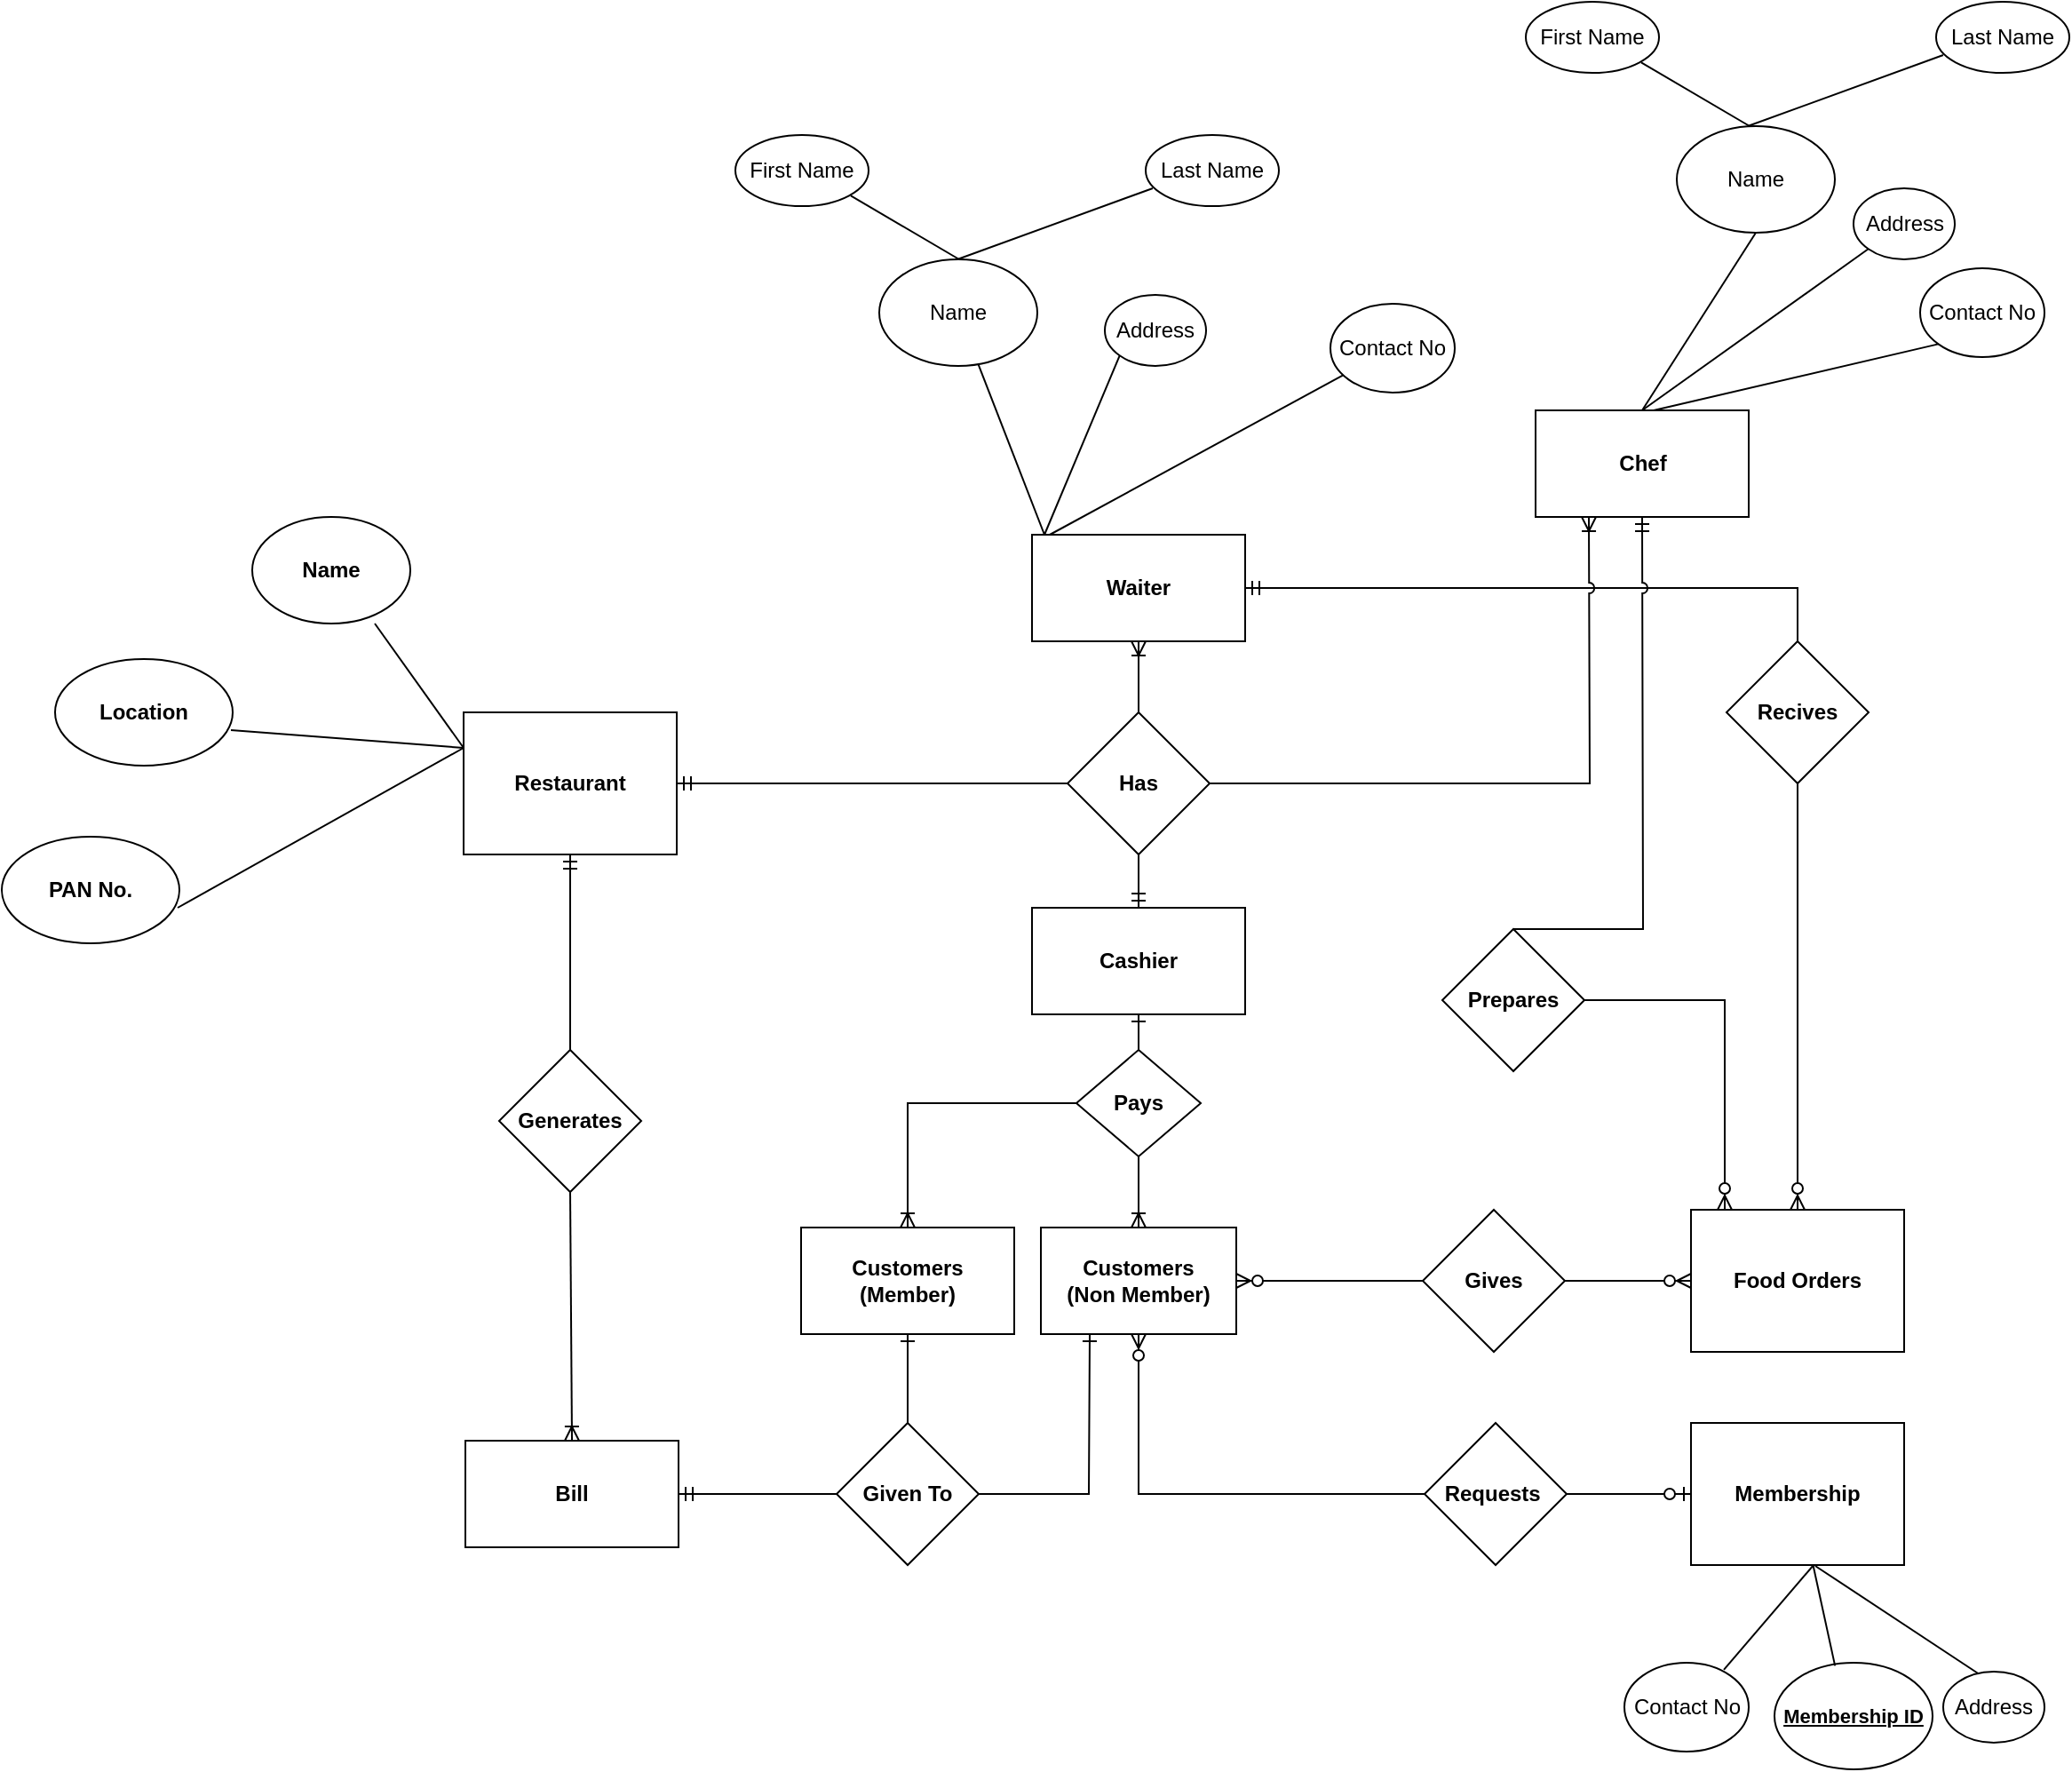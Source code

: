 <mxfile version="10.6.6" type="device"><diagram id="0G_l_ulAYQp53zt-hb-2" name="Page-1"><mxGraphModel dx="1823" dy="1773" grid="1" gridSize="10" guides="1" tooltips="1" connect="1" arrows="1" fold="1" page="1" pageScale="1" pageWidth="827" pageHeight="1169" background="#ffffff" math="0" shadow="0"><root><mxCell id="0"/><mxCell id="1" parent="0"/><mxCell id="PAdxfCdZPIHVwQ5_72mL-1" value="&lt;b&gt;Customers&lt;br&gt;(Non Member)&lt;br&gt;&lt;/b&gt;" style="rounded=0;whiteSpace=wrap;html=1;" parent="1" vertex="1"><mxGeometry x="15" y="10" width="110" height="60" as="geometry"/></mxCell><mxCell id="PAdxfCdZPIHVwQ5_72mL-2" value="&lt;b&gt;Food Orders&lt;/b&gt;" style="rounded=0;whiteSpace=wrap;html=1;" parent="1" vertex="1"><mxGeometry x="381" width="120" height="80" as="geometry"/></mxCell><mxCell id="PAdxfCdZPIHVwQ5_72mL-7" value="&lt;b&gt;Gives&lt;/b&gt;" style="rhombus;whiteSpace=wrap;html=1;" parent="1" vertex="1"><mxGeometry x="230" width="80" height="80" as="geometry"/></mxCell><mxCell id="PAdxfCdZPIHVwQ5_72mL-12" value="" style="endArrow=none;html=1;exitX=1;exitY=0.5;exitDx=0;exitDy=0;entryX=0;entryY=0.5;entryDx=0;entryDy=0;startArrow=ERzeroToMany;startFill=1;" parent="1" source="PAdxfCdZPIHVwQ5_72mL-1" target="PAdxfCdZPIHVwQ5_72mL-7" edge="1"><mxGeometry width="50" height="50" relative="1" as="geometry"><mxPoint x="150" y="70.0" as="sourcePoint"/><mxPoint x="200" y="20" as="targetPoint"/></mxGeometry></mxCell><mxCell id="PAdxfCdZPIHVwQ5_72mL-14" value="" style="endArrow=ERzeroToMany;html=1;exitX=1;exitY=0.5;exitDx=0;exitDy=0;entryX=0;entryY=0.5;entryDx=0;entryDy=0;endFill=1;" parent="1" source="PAdxfCdZPIHVwQ5_72mL-7" target="PAdxfCdZPIHVwQ5_72mL-2" edge="1"><mxGeometry width="50" height="50" relative="1" as="geometry"><mxPoint x="320" y="70.0" as="sourcePoint"/><mxPoint x="370" y="20" as="targetPoint"/></mxGeometry></mxCell><mxCell id="PAdxfCdZPIHVwQ5_72mL-15" value="&lt;b&gt;Membership&lt;br&gt;&lt;/b&gt;" style="rounded=0;whiteSpace=wrap;html=1;" parent="1" vertex="1"><mxGeometry x="381" y="120" width="120" height="80" as="geometry"/></mxCell><mxCell id="PAdxfCdZPIHVwQ5_72mL-17" value="&lt;b&gt;Restaurant&lt;/b&gt;" style="rounded=0;whiteSpace=wrap;html=1;" parent="1" vertex="1"><mxGeometry x="-310" y="-280" width="120" height="80" as="geometry"/></mxCell><mxCell id="PAdxfCdZPIHVwQ5_72mL-18" value="&lt;b&gt;Has&lt;/b&gt;" style="rhombus;whiteSpace=wrap;html=1;" parent="1" vertex="1"><mxGeometry x="30" y="-280" width="80" height="80" as="geometry"/></mxCell><mxCell id="PAdxfCdZPIHVwQ5_72mL-19" value="" style="endArrow=none;html=1;exitX=1;exitY=0.5;exitDx=0;exitDy=0;entryX=0;entryY=0.5;entryDx=0;entryDy=0;startArrow=ERmandOne;startFill=0;" parent="1" source="PAdxfCdZPIHVwQ5_72mL-17" target="PAdxfCdZPIHVwQ5_72mL-18" edge="1"><mxGeometry width="50" height="50" relative="1" as="geometry"><mxPoint x="-100" y="-210.0" as="sourcePoint"/><mxPoint x="-50" y="-260" as="targetPoint"/></mxGeometry></mxCell><mxCell id="PAdxfCdZPIHVwQ5_72mL-20" value="&lt;b&gt;Waiter&lt;/b&gt;" style="rounded=0;whiteSpace=wrap;html=1;" parent="1" vertex="1"><mxGeometry x="10" y="-380" width="120" height="60" as="geometry"/></mxCell><mxCell id="PAdxfCdZPIHVwQ5_72mL-21" value="&lt;b&gt;Chef&lt;/b&gt;" style="rounded=0;whiteSpace=wrap;html=1;" parent="1" vertex="1"><mxGeometry x="293.5" y="-450" width="120" height="60" as="geometry"/></mxCell><mxCell id="PAdxfCdZPIHVwQ5_72mL-23" value="" style="endArrow=ERoneToMany;html=1;entryX=0.5;entryY=1;entryDx=0;entryDy=0;exitX=0.5;exitY=0;exitDx=0;exitDy=0;endFill=0;" parent="1" source="PAdxfCdZPIHVwQ5_72mL-18" target="PAdxfCdZPIHVwQ5_72mL-20" edge="1"><mxGeometry width="50" height="50" relative="1" as="geometry"><mxPoint x="120" y="-260.0" as="sourcePoint"/><mxPoint x="170" y="-310" as="targetPoint"/></mxGeometry></mxCell><mxCell id="PAdxfCdZPIHVwQ5_72mL-24" value="" style="endArrow=ERzeroToMany;html=1;exitX=1;exitY=0.5;exitDx=0;exitDy=0;entryX=0.5;entryY=0;entryDx=0;entryDy=0;rounded=0;startArrow=ERmandOne;startFill=0;endFill=1;jumpStyle=arc;" parent="1" source="PAdxfCdZPIHVwQ5_72mL-20" target="PAdxfCdZPIHVwQ5_72mL-2" edge="1"><mxGeometry width="50" height="50" relative="1" as="geometry"><mxPoint x="240" y="-330.0" as="sourcePoint"/><mxPoint x="440" y="-10" as="targetPoint"/><Array as="points"><mxPoint x="441" y="-350"/></Array></mxGeometry></mxCell><mxCell id="PAdxfCdZPIHVwQ5_72mL-27" value="&lt;b&gt;Recives&lt;/b&gt;" style="rhombus;whiteSpace=wrap;html=1;" parent="1" vertex="1"><mxGeometry x="401" y="-320" width="80" height="80" as="geometry"/></mxCell><mxCell id="PAdxfCdZPIHVwQ5_72mL-31" value="&lt;b&gt;Prepares&lt;/b&gt;" style="rhombus;whiteSpace=wrap;html=1;" parent="1" vertex="1"><mxGeometry x="241" y="-158" width="80" height="80" as="geometry"/></mxCell><mxCell id="PAdxfCdZPIHVwQ5_72mL-35" value="" style="endArrow=ERzeroToMany;html=1;exitX=1;exitY=0.5;exitDx=0;exitDy=0;rounded=0;endFill=1;" parent="1" source="PAdxfCdZPIHVwQ5_72mL-31" edge="1"><mxGeometry width="50" height="50" relative="1" as="geometry"><mxPoint x="350" y="-90.0" as="sourcePoint"/><mxPoint x="400" as="targetPoint"/><Array as="points"><mxPoint x="400" y="-118"/></Array></mxGeometry></mxCell><mxCell id="cRrd4ZUKVrtv0NUuq52O-1" value="&lt;b&gt;Requests&lt;/b&gt;&amp;nbsp;" style="rhombus;whiteSpace=wrap;html=1;" parent="1" vertex="1"><mxGeometry x="231" y="120" width="80" height="80" as="geometry"/></mxCell><mxCell id="cRrd4ZUKVrtv0NUuq52O-3" value="" style="endArrow=none;html=1;exitX=0.5;exitY=1;exitDx=0;exitDy=0;entryX=0;entryY=0.5;entryDx=0;entryDy=0;rounded=0;startArrow=ERzeroToMany;startFill=1;" parent="1" source="PAdxfCdZPIHVwQ5_72mL-1" target="cRrd4ZUKVrtv0NUuq52O-1" edge="1"><mxGeometry width="50" height="50" relative="1" as="geometry"><mxPoint x="150" y="200.0" as="sourcePoint"/><mxPoint x="200" y="150" as="targetPoint"/><Array as="points"><mxPoint x="70" y="160"/></Array></mxGeometry></mxCell><mxCell id="cRrd4ZUKVrtv0NUuq52O-4" value="" style="endArrow=ERzeroToOne;html=1;exitX=1;exitY=0.5;exitDx=0;exitDy=0;endFill=1;" parent="1" source="cRrd4ZUKVrtv0NUuq52O-1" edge="1"><mxGeometry width="50" height="50" relative="1" as="geometry"><mxPoint x="331" y="260.0" as="sourcePoint"/><mxPoint x="381" y="160" as="targetPoint"/></mxGeometry></mxCell><mxCell id="cRrd4ZUKVrtv0NUuq52O-5" value="&lt;b&gt;Customers&lt;br&gt;(Member)&lt;br&gt;&lt;/b&gt;" style="rounded=0;whiteSpace=wrap;html=1;" parent="1" vertex="1"><mxGeometry x="-120" y="10" width="120" height="60" as="geometry"/></mxCell><mxCell id="cRrd4ZUKVrtv0NUuq52O-6" value="" style="endArrow=ERoneToMany;html=1;exitX=1;exitY=0.5;exitDx=0;exitDy=0;entryX=0.25;entryY=1;entryDx=0;entryDy=0;endFill=0;rounded=0;jumpStyle=arc;" parent="1" source="PAdxfCdZPIHVwQ5_72mL-18" target="PAdxfCdZPIHVwQ5_72mL-21" edge="1"><mxGeometry width="50" height="50" relative="1" as="geometry"><mxPoint x="130" y="-130.0" as="sourcePoint"/><mxPoint x="180" y="-180" as="targetPoint"/><Array as="points"><mxPoint x="324" y="-240"/></Array></mxGeometry></mxCell><mxCell id="cRrd4ZUKVrtv0NUuq52O-7" value="&lt;b&gt;Cashier&lt;/b&gt;" style="rounded=0;whiteSpace=wrap;html=1;" parent="1" vertex="1"><mxGeometry x="10" y="-170" width="120" height="60" as="geometry"/></mxCell><mxCell id="cRrd4ZUKVrtv0NUuq52O-8" value="" style="endArrow=none;html=1;entryX=0.5;entryY=1;entryDx=0;entryDy=0;exitX=0.5;exitY=0;exitDx=0;exitDy=0;startArrow=ERmandOne;startFill=0;" parent="1" source="cRrd4ZUKVrtv0NUuq52O-7" target="PAdxfCdZPIHVwQ5_72mL-18" edge="1"><mxGeometry width="50" height="50" relative="1" as="geometry"><mxPoint x="70" y="-150" as="sourcePoint"/><mxPoint y="-190" as="targetPoint"/></mxGeometry></mxCell><mxCell id="cRrd4ZUKVrtv0NUuq52O-9" value="&lt;b&gt;Pays&lt;/b&gt;" style="rhombus;whiteSpace=wrap;html=1;" parent="1" vertex="1"><mxGeometry x="35" y="-90" width="70" height="60" as="geometry"/></mxCell><mxCell id="cRrd4ZUKVrtv0NUuq52O-10" value="" style="endArrow=ERoneToMany;html=1;entryX=0.5;entryY=0;entryDx=0;entryDy=0;exitX=0.5;exitY=1;exitDx=0;exitDy=0;endFill=0;" parent="1" source="cRrd4ZUKVrtv0NUuq52O-9" target="PAdxfCdZPIHVwQ5_72mL-1" edge="1"><mxGeometry width="50" height="50" relative="1" as="geometry"><mxPoint x="-70" y="10.0" as="sourcePoint"/><mxPoint x="-20" y="-40" as="targetPoint"/></mxGeometry></mxCell><mxCell id="cRrd4ZUKVrtv0NUuq52O-11" value="" style="endArrow=ERone;html=1;entryX=0.5;entryY=1;entryDx=0;entryDy=0;exitX=0.5;exitY=0;exitDx=0;exitDy=0;endFill=0;" parent="1" source="cRrd4ZUKVrtv0NUuq52O-9" target="cRrd4ZUKVrtv0NUuq52O-7" edge="1"><mxGeometry width="50" height="50" relative="1" as="geometry"><mxPoint y="-50.0" as="sourcePoint"/><mxPoint x="50" y="-100" as="targetPoint"/></mxGeometry></mxCell><mxCell id="cRrd4ZUKVrtv0NUuq52O-12" value="" style="endArrow=none;html=1;exitX=0.5;exitY=0;exitDx=0;exitDy=0;entryX=0;entryY=0.5;entryDx=0;entryDy=0;rounded=0;startArrow=ERoneToMany;startFill=0;" parent="1" source="cRrd4ZUKVrtv0NUuq52O-5" target="cRrd4ZUKVrtv0NUuq52O-9" edge="1"><mxGeometry width="50" height="50" relative="1" as="geometry"><mxPoint x="-80" y="10.0" as="sourcePoint"/><mxPoint x="-30" y="-40" as="targetPoint"/><Array as="points"><mxPoint x="-60" y="-60"/></Array></mxGeometry></mxCell><mxCell id="cRrd4ZUKVrtv0NUuq52O-13" value="" style="endArrow=ERmandOne;html=1;entryX=0.5;entryY=1;entryDx=0;entryDy=0;exitX=0.5;exitY=0;exitDx=0;exitDy=0;endFill=0;rounded=0;jumpStyle=arc;" parent="1" source="PAdxfCdZPIHVwQ5_72mL-31" target="PAdxfCdZPIHVwQ5_72mL-21" edge="1"><mxGeometry width="50" height="50" relative="1" as="geometry"><mxPoint x="281" y="-160" as="sourcePoint"/><mxPoint x="210" y="-200" as="targetPoint"/><Array as="points"><mxPoint x="354" y="-158"/></Array></mxGeometry></mxCell><mxCell id="cRrd4ZUKVrtv0NUuq52O-14" value="&lt;b&gt;Generates&lt;/b&gt;" style="rhombus;whiteSpace=wrap;html=1;" parent="1" vertex="1"><mxGeometry x="-290" y="-90" width="80" height="80" as="geometry"/></mxCell><mxCell id="cRrd4ZUKVrtv0NUuq52O-15" value="&lt;b&gt;Bill&lt;/b&gt;" style="rounded=0;whiteSpace=wrap;html=1;" parent="1" vertex="1"><mxGeometry x="-309" y="130" width="120" height="60" as="geometry"/></mxCell><mxCell id="cRrd4ZUKVrtv0NUuq52O-16" value="&lt;b&gt;Given To&lt;/b&gt;" style="rhombus;whiteSpace=wrap;html=1;" parent="1" vertex="1"><mxGeometry x="-100" y="120" width="80" height="80" as="geometry"/></mxCell><mxCell id="cRrd4ZUKVrtv0NUuq52O-17" value="" style="endArrow=ERmandOne;html=1;entryX=0.5;entryY=1;entryDx=0;entryDy=0;exitX=0.5;exitY=0;exitDx=0;exitDy=0;endFill=0;" parent="1" source="cRrd4ZUKVrtv0NUuq52O-14" target="PAdxfCdZPIHVwQ5_72mL-17" edge="1"><mxGeometry width="50" height="50" relative="1" as="geometry"><mxPoint x="-410" y="-110.0" as="sourcePoint"/><mxPoint x="-360" y="-160" as="targetPoint"/></mxGeometry></mxCell><mxCell id="cRrd4ZUKVrtv0NUuq52O-18" value="" style="endArrow=none;html=1;entryX=0.5;entryY=1;entryDx=0;entryDy=0;exitX=0.5;exitY=0;exitDx=0;exitDy=0;startArrow=ERoneToMany;startFill=0;" parent="1" source="cRrd4ZUKVrtv0NUuq52O-15" target="cRrd4ZUKVrtv0NUuq52O-14" edge="1"><mxGeometry width="50" height="50" relative="1" as="geometry"><mxPoint x="-390" y="40.0" as="sourcePoint"/><mxPoint x="-340" y="-10" as="targetPoint"/></mxGeometry></mxCell><mxCell id="cRrd4ZUKVrtv0NUuq52O-19" value="" style="endArrow=none;html=1;exitX=1;exitY=0.5;exitDx=0;exitDy=0;entryX=0;entryY=0.5;entryDx=0;entryDy=0;startArrow=ERmandOne;startFill=0;" parent="1" source="cRrd4ZUKVrtv0NUuq52O-15" target="cRrd4ZUKVrtv0NUuq52O-16" edge="1"><mxGeometry width="50" height="50" relative="1" as="geometry"><mxPoint x="-420" y="60.0" as="sourcePoint"/><mxPoint x="-110" y="160" as="targetPoint"/></mxGeometry></mxCell><mxCell id="cRrd4ZUKVrtv0NUuq52O-20" value="" style="endArrow=ERone;html=1;exitX=0.5;exitY=0;exitDx=0;exitDy=0;entryX=0.5;entryY=1;entryDx=0;entryDy=0;endFill=0;" parent="1" source="cRrd4ZUKVrtv0NUuq52O-16" target="cRrd4ZUKVrtv0NUuq52O-5" edge="1"><mxGeometry width="50" height="50" relative="1" as="geometry"><mxPoint y="150.0" as="sourcePoint"/><mxPoint x="50" y="100" as="targetPoint"/></mxGeometry></mxCell><mxCell id="cRrd4ZUKVrtv0NUuq52O-21" value="" style="endArrow=ERone;html=1;exitX=1;exitY=0.5;exitDx=0;exitDy=0;entryX=0.25;entryY=1;entryDx=0;entryDy=0;rounded=0;endFill=0;" parent="1" source="cRrd4ZUKVrtv0NUuq52O-16" target="PAdxfCdZPIHVwQ5_72mL-1" edge="1"><mxGeometry width="50" height="50" relative="1" as="geometry"><mxPoint x="20" y="200.0" as="sourcePoint"/><mxPoint x="70" y="150" as="targetPoint"/><Array as="points"><mxPoint x="42" y="160"/></Array></mxGeometry></mxCell><mxCell id="3" value="" style="endArrow=none;html=1;entryX=0;entryY=0.25;" parent="1" target="PAdxfCdZPIHVwQ5_72mL-17" edge="1"><mxGeometry width="50" height="50" relative="1" as="geometry"><mxPoint x="-360" y="-330" as="sourcePoint"/><mxPoint x="-410" y="-340" as="targetPoint"/></mxGeometry></mxCell><mxCell id="4" value="&lt;b&gt;Name&lt;/b&gt;" style="ellipse;whiteSpace=wrap;html=1;" parent="1" vertex="1"><mxGeometry x="-429" y="-390" width="89" height="60" as="geometry"/></mxCell><mxCell id="5" value="&lt;b&gt;Location&lt;/b&gt;" style="ellipse;whiteSpace=wrap;html=1;" parent="1" vertex="1"><mxGeometry x="-540" y="-310" width="100" height="60" as="geometry"/></mxCell><mxCell id="6" value="" style="endArrow=none;html=1;" parent="1" edge="1"><mxGeometry width="50" height="50" relative="1" as="geometry"><mxPoint x="-441" y="-270" as="sourcePoint"/><mxPoint x="-310" y="-260" as="targetPoint"/></mxGeometry></mxCell><mxCell id="7" value="" style="endArrow=none;html=1;entryX=0;entryY=0.25;" parent="1" target="PAdxfCdZPIHVwQ5_72mL-17" edge="1"><mxGeometry width="50" height="50" relative="1" as="geometry"><mxPoint x="-471" y="-170" as="sourcePoint"/><mxPoint x="-340" y="-160" as="targetPoint"/><Array as="points"/></mxGeometry></mxCell><mxCell id="8" value="&lt;b&gt;PAN No.&lt;/b&gt;" style="ellipse;whiteSpace=wrap;html=1;" parent="1" vertex="1"><mxGeometry x="-570" y="-210" width="100" height="60" as="geometry"/></mxCell><mxCell id="23" value="Name" style="ellipse;whiteSpace=wrap;html=1;" parent="1" vertex="1"><mxGeometry x="-76" y="-535" width="89" height="60" as="geometry"/></mxCell><mxCell id="26" value="" style="endArrow=none;html=1;" parent="1" target="23" edge="1"><mxGeometry width="50" height="50" relative="1" as="geometry"><mxPoint x="17" y="-380" as="sourcePoint"/><mxPoint x="56.643" y="-450.286" as="targetPoint"/></mxGeometry></mxCell><mxCell id="32" value="" style="endArrow=none;html=1;entryX=1;entryY=1;" parent="1" edge="1"><mxGeometry width="50" height="50" relative="1" as="geometry"><mxPoint x="-31" y="-535" as="sourcePoint"/><mxPoint x="-92" y="-570.778" as="targetPoint"/></mxGeometry></mxCell><mxCell id="33" value="First Name" style="ellipse;whiteSpace=wrap;html=1;" parent="1" vertex="1"><mxGeometry x="-157" y="-605" width="75" height="40" as="geometry"/></mxCell><mxCell id="36" value="Last Name" style="ellipse;whiteSpace=wrap;html=1;" parent="1" vertex="1"><mxGeometry x="74" y="-605" width="75" height="40" as="geometry"/></mxCell><mxCell id="39" value="" style="endArrow=none;html=1;entryX=0.053;entryY=0.75;entryPerimeter=0;" parent="1" target="36" edge="1"><mxGeometry width="50" height="50" relative="1" as="geometry"><mxPoint x="-32" y="-535" as="sourcePoint"/><mxPoint x="50.643" y="-564.786" as="targetPoint"/></mxGeometry></mxCell><mxCell id="41" value="" style="endArrow=none;html=1;entryX=0;entryY=1;" parent="1" target="42" edge="1"><mxGeometry width="50" height="50" relative="1" as="geometry"><mxPoint x="17" y="-380" as="sourcePoint"/><mxPoint x="149" y="-456" as="targetPoint"/></mxGeometry></mxCell><mxCell id="42" value="Address" style="ellipse;whiteSpace=wrap;html=1;" parent="1" vertex="1"><mxGeometry x="51" y="-515" width="57" height="40" as="geometry"/></mxCell><mxCell id="45" value="Contact No" style="ellipse;whiteSpace=wrap;html=1;" parent="1" vertex="1"><mxGeometry x="178" y="-510" width="70" height="50" as="geometry"/></mxCell><mxCell id="46" value="" style="endArrow=none;html=1;" parent="1" target="45" edge="1"><mxGeometry width="50" height="50" relative="1" as="geometry"><mxPoint x="20" y="-380" as="sourcePoint"/><mxPoint x="230" y="-450" as="targetPoint"/></mxGeometry></mxCell><mxCell id="57" value="Name" style="ellipse;whiteSpace=wrap;html=1;" parent="1" vertex="1"><mxGeometry x="373" y="-610" width="89" height="60" as="geometry"/></mxCell><mxCell id="59" value="" style="endArrow=none;html=1;entryX=1;entryY=1;" parent="1" edge="1"><mxGeometry width="50" height="50" relative="1" as="geometry"><mxPoint x="414" y="-610.0" as="sourcePoint"/><mxPoint x="353" y="-645.778" as="targetPoint"/></mxGeometry></mxCell><mxCell id="60" value="First Name" style="ellipse;whiteSpace=wrap;html=1;" parent="1" vertex="1"><mxGeometry x="288" y="-680" width="75" height="40" as="geometry"/></mxCell><mxCell id="62" value="Last Name" style="ellipse;whiteSpace=wrap;html=1;" parent="1" vertex="1"><mxGeometry x="519" y="-680" width="75" height="40" as="geometry"/></mxCell><mxCell id="63" value="" style="endArrow=none;html=1;entryX=0.053;entryY=0.75;entryPerimeter=0;" parent="1" target="62" edge="1"><mxGeometry width="50" height="50" relative="1" as="geometry"><mxPoint x="413" y="-610.0" as="sourcePoint"/><mxPoint x="495.643" y="-639.786" as="targetPoint"/></mxGeometry></mxCell><mxCell id="64" value="Address" style="ellipse;whiteSpace=wrap;html=1;" parent="1" vertex="1"><mxGeometry x="472.5" y="-575" width="57" height="40" as="geometry"/></mxCell><mxCell id="65" value="Contact No" style="ellipse;whiteSpace=wrap;html=1;" parent="1" vertex="1"><mxGeometry x="510" y="-530" width="70" height="50" as="geometry"/></mxCell><mxCell id="69" value="" style="endArrow=none;html=1;entryX=0;entryY=1;exitX=0.5;exitY=0;" parent="1" source="PAdxfCdZPIHVwQ5_72mL-21" target="64" edge="1"><mxGeometry width="50" height="50" relative="1" as="geometry"><mxPoint x="400" y="-450" as="sourcePoint"/><mxPoint x="410" y="-560" as="targetPoint"/></mxGeometry></mxCell><mxCell id="70" value="" style="endArrow=none;html=1;entryX=0.5;entryY=1;exitX=0.5;exitY=0;" parent="1" source="PAdxfCdZPIHVwQ5_72mL-21" target="57" edge="1"><mxGeometry width="50" height="50" relative="1" as="geometry"><mxPoint x="456" y="-363.5" as="sourcePoint"/><mxPoint x="514.8" y="-505.1" as="targetPoint"/></mxGeometry></mxCell><mxCell id="71" value="" style="endArrow=none;html=1;entryX=0;entryY=1;" parent="1" target="65" edge="1"><mxGeometry width="50" height="50" relative="1" as="geometry"><mxPoint x="360" y="-450" as="sourcePoint"/><mxPoint x="507.357" y="-520.214" as="targetPoint"/></mxGeometry></mxCell><mxCell id="72" value="Contact No" style="ellipse;whiteSpace=wrap;html=1;" parent="1" vertex="1"><mxGeometry x="343.5" y="255" width="70" height="50" as="geometry"/></mxCell><mxCell id="73" value="Address" style="ellipse;whiteSpace=wrap;html=1;" parent="1" vertex="1"><mxGeometry x="523" y="260" width="57" height="40" as="geometry"/></mxCell><mxCell id="74" value="&lt;b&gt;&lt;font style=&quot;font-size: 11px&quot;&gt;&lt;u&gt;Membership ID&lt;/u&gt;&lt;/font&gt;&lt;/b&gt;" style="ellipse;whiteSpace=wrap;html=1;" parent="1" vertex="1"><mxGeometry x="428" y="255" width="89" height="60" as="geometry"/></mxCell><mxCell id="75" value="" style="endArrow=none;html=1;exitX=0.383;exitY=0.028;exitPerimeter=0;" parent="1" source="74" target="PAdxfCdZPIHVwQ5_72mL-15" edge="1"><mxGeometry width="50" height="50" relative="1" as="geometry"><mxPoint x="330" y="290" as="sourcePoint"/><mxPoint x="380" y="240" as="targetPoint"/></mxGeometry></mxCell><mxCell id="76" value="" style="endArrow=none;html=1;exitX=0.351;exitY=0.031;exitPerimeter=0;entryX=0.583;entryY=1.006;entryPerimeter=0;" parent="1" source="73" target="PAdxfCdZPIHVwQ5_72mL-15" edge="1"><mxGeometry width="50" height="50" relative="1" as="geometry"><mxPoint x="523" y="259.929" as="sourcePoint"/><mxPoint x="510.711" y="203.5" as="targetPoint"/></mxGeometry></mxCell><mxCell id="77" value="" style="endArrow=none;html=1;exitX=0.8;exitY=0.078;exitPerimeter=0;" parent="1" source="72" edge="1"><mxGeometry width="50" height="50" relative="1" as="geometry"><mxPoint x="432.626" y="256.66" as="sourcePoint"/><mxPoint x="450" y="200" as="targetPoint"/></mxGeometry></mxCell></root></mxGraphModel></diagram></mxfile>